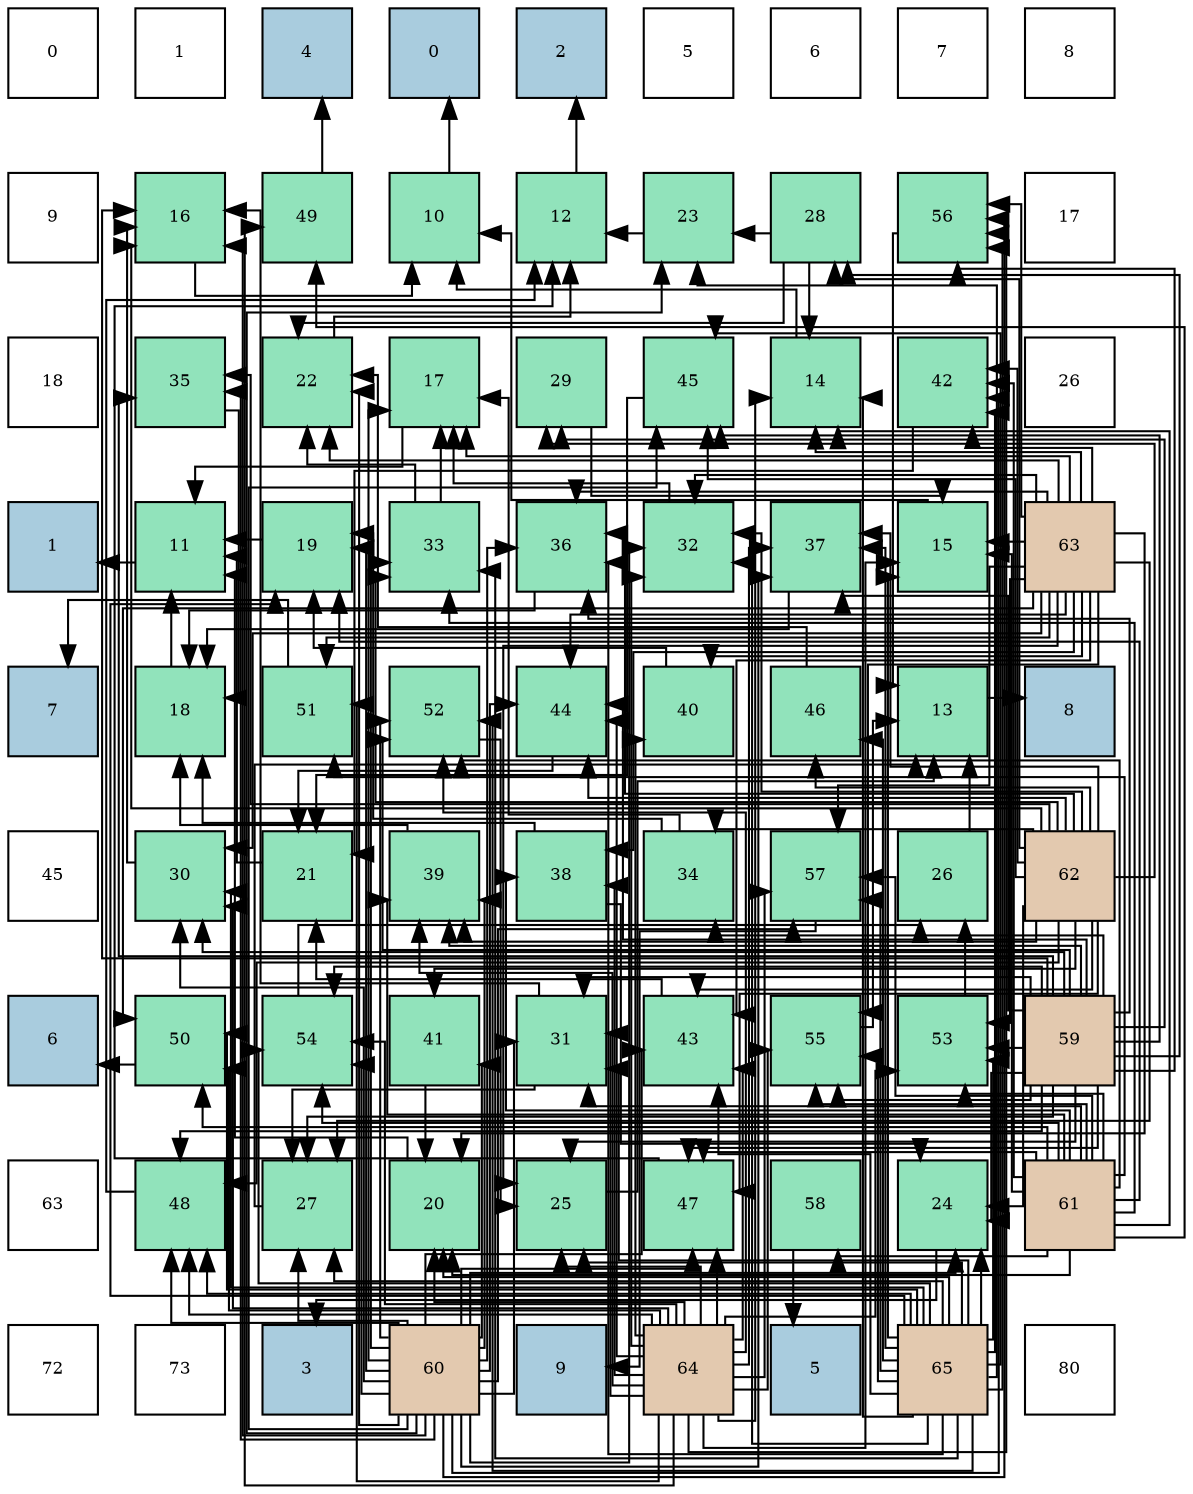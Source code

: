 digraph layout{
 rankdir=TB;
 splines=ortho;
 node [style=filled shape=square fixedsize=true width=0.6];
0[label="0", fontsize=8, fillcolor="#ffffff"];
1[label="1", fontsize=8, fillcolor="#ffffff"];
2[label="4", fontsize=8, fillcolor="#a9ccde"];
3[label="0", fontsize=8, fillcolor="#a9ccde"];
4[label="2", fontsize=8, fillcolor="#a9ccde"];
5[label="5", fontsize=8, fillcolor="#ffffff"];
6[label="6", fontsize=8, fillcolor="#ffffff"];
7[label="7", fontsize=8, fillcolor="#ffffff"];
8[label="8", fontsize=8, fillcolor="#ffffff"];
9[label="9", fontsize=8, fillcolor="#ffffff"];
10[label="16", fontsize=8, fillcolor="#91e3bb"];
11[label="49", fontsize=8, fillcolor="#91e3bb"];
12[label="10", fontsize=8, fillcolor="#91e3bb"];
13[label="12", fontsize=8, fillcolor="#91e3bb"];
14[label="23", fontsize=8, fillcolor="#91e3bb"];
15[label="28", fontsize=8, fillcolor="#91e3bb"];
16[label="56", fontsize=8, fillcolor="#91e3bb"];
17[label="17", fontsize=8, fillcolor="#ffffff"];
18[label="18", fontsize=8, fillcolor="#ffffff"];
19[label="35", fontsize=8, fillcolor="#91e3bb"];
20[label="22", fontsize=8, fillcolor="#91e3bb"];
21[label="17", fontsize=8, fillcolor="#91e3bb"];
22[label="29", fontsize=8, fillcolor="#91e3bb"];
23[label="45", fontsize=8, fillcolor="#91e3bb"];
24[label="14", fontsize=8, fillcolor="#91e3bb"];
25[label="42", fontsize=8, fillcolor="#91e3bb"];
26[label="26", fontsize=8, fillcolor="#ffffff"];
27[label="1", fontsize=8, fillcolor="#a9ccde"];
28[label="11", fontsize=8, fillcolor="#91e3bb"];
29[label="19", fontsize=8, fillcolor="#91e3bb"];
30[label="33", fontsize=8, fillcolor="#91e3bb"];
31[label="36", fontsize=8, fillcolor="#91e3bb"];
32[label="32", fontsize=8, fillcolor="#91e3bb"];
33[label="37", fontsize=8, fillcolor="#91e3bb"];
34[label="15", fontsize=8, fillcolor="#91e3bb"];
35[label="63", fontsize=8, fillcolor="#e3c9af"];
36[label="7", fontsize=8, fillcolor="#a9ccde"];
37[label="18", fontsize=8, fillcolor="#91e3bb"];
38[label="51", fontsize=8, fillcolor="#91e3bb"];
39[label="52", fontsize=8, fillcolor="#91e3bb"];
40[label="44", fontsize=8, fillcolor="#91e3bb"];
41[label="40", fontsize=8, fillcolor="#91e3bb"];
42[label="46", fontsize=8, fillcolor="#91e3bb"];
43[label="13", fontsize=8, fillcolor="#91e3bb"];
44[label="8", fontsize=8, fillcolor="#a9ccde"];
45[label="45", fontsize=8, fillcolor="#ffffff"];
46[label="30", fontsize=8, fillcolor="#91e3bb"];
47[label="21", fontsize=8, fillcolor="#91e3bb"];
48[label="39", fontsize=8, fillcolor="#91e3bb"];
49[label="38", fontsize=8, fillcolor="#91e3bb"];
50[label="34", fontsize=8, fillcolor="#91e3bb"];
51[label="57", fontsize=8, fillcolor="#91e3bb"];
52[label="26", fontsize=8, fillcolor="#91e3bb"];
53[label="62", fontsize=8, fillcolor="#e3c9af"];
54[label="6", fontsize=8, fillcolor="#a9ccde"];
55[label="50", fontsize=8, fillcolor="#91e3bb"];
56[label="54", fontsize=8, fillcolor="#91e3bb"];
57[label="41", fontsize=8, fillcolor="#91e3bb"];
58[label="31", fontsize=8, fillcolor="#91e3bb"];
59[label="43", fontsize=8, fillcolor="#91e3bb"];
60[label="55", fontsize=8, fillcolor="#91e3bb"];
61[label="53", fontsize=8, fillcolor="#91e3bb"];
62[label="59", fontsize=8, fillcolor="#e3c9af"];
63[label="63", fontsize=8, fillcolor="#ffffff"];
64[label="48", fontsize=8, fillcolor="#91e3bb"];
65[label="27", fontsize=8, fillcolor="#91e3bb"];
66[label="20", fontsize=8, fillcolor="#91e3bb"];
67[label="25", fontsize=8, fillcolor="#91e3bb"];
68[label="47", fontsize=8, fillcolor="#91e3bb"];
69[label="58", fontsize=8, fillcolor="#91e3bb"];
70[label="24", fontsize=8, fillcolor="#91e3bb"];
71[label="61", fontsize=8, fillcolor="#e3c9af"];
72[label="72", fontsize=8, fillcolor="#ffffff"];
73[label="73", fontsize=8, fillcolor="#ffffff"];
74[label="3", fontsize=8, fillcolor="#a9ccde"];
75[label="60", fontsize=8, fillcolor="#e3c9af"];
76[label="9", fontsize=8, fillcolor="#a9ccde"];
77[label="64", fontsize=8, fillcolor="#e3c9af"];
78[label="5", fontsize=8, fillcolor="#a9ccde"];
79[label="65", fontsize=8, fillcolor="#e3c9af"];
80[label="80", fontsize=8, fillcolor="#ffffff"];
edge [constraint=false, style=vis];12 -> 3;
28 -> 27;
13 -> 4;
43 -> 44;
24 -> 12;
34 -> 12;
10 -> 12;
21 -> 28;
37 -> 28;
29 -> 28;
66 -> 28;
47 -> 28;
20 -> 13;
14 -> 13;
70 -> 74;
67 -> 43;
52 -> 43;
65 -> 43;
15 -> 24;
15 -> 20;
15 -> 14;
22 -> 34;
46 -> 10;
58 -> 10;
58 -> 65;
32 -> 21;
30 -> 21;
30 -> 20;
50 -> 21;
50 -> 29;
19 -> 37;
31 -> 37;
33 -> 37;
49 -> 37;
49 -> 70;
48 -> 37;
41 -> 29;
57 -> 66;
25 -> 47;
59 -> 47;
40 -> 47;
23 -> 47;
42 -> 20;
68 -> 13;
64 -> 13;
11 -> 2;
55 -> 54;
38 -> 36;
39 -> 67;
61 -> 52;
56 -> 52;
60 -> 43;
16 -> 43;
51 -> 76;
69 -> 78;
62 -> 10;
62 -> 70;
62 -> 67;
62 -> 65;
62 -> 15;
62 -> 22;
62 -> 46;
62 -> 58;
62 -> 50;
62 -> 19;
62 -> 31;
62 -> 33;
62 -> 48;
62 -> 40;
62 -> 23;
62 -> 68;
62 -> 64;
62 -> 39;
62 -> 61;
62 -> 56;
62 -> 60;
62 -> 16;
75 -> 10;
75 -> 21;
75 -> 29;
75 -> 20;
75 -> 14;
75 -> 70;
75 -> 65;
75 -> 46;
75 -> 58;
75 -> 32;
75 -> 30;
75 -> 19;
75 -> 31;
75 -> 33;
75 -> 48;
75 -> 57;
75 -> 25;
75 -> 59;
75 -> 40;
75 -> 23;
75 -> 68;
75 -> 64;
75 -> 39;
75 -> 56;
75 -> 16;
75 -> 51;
71 -> 24;
71 -> 34;
71 -> 29;
71 -> 66;
71 -> 58;
71 -> 30;
71 -> 49;
71 -> 48;
71 -> 25;
71 -> 68;
71 -> 11;
71 -> 55;
71 -> 38;
71 -> 39;
71 -> 61;
71 -> 56;
71 -> 60;
71 -> 51;
71 -> 69;
53 -> 10;
53 -> 70;
53 -> 15;
53 -> 22;
53 -> 32;
53 -> 30;
53 -> 50;
53 -> 19;
53 -> 31;
53 -> 33;
53 -> 48;
53 -> 57;
53 -> 25;
53 -> 59;
53 -> 40;
53 -> 23;
53 -> 42;
53 -> 68;
53 -> 64;
35 -> 24;
35 -> 34;
35 -> 21;
35 -> 66;
35 -> 20;
35 -> 67;
35 -> 65;
35 -> 46;
35 -> 32;
35 -> 31;
35 -> 49;
35 -> 41;
35 -> 25;
35 -> 59;
35 -> 40;
35 -> 55;
35 -> 38;
35 -> 61;
35 -> 60;
35 -> 16;
35 -> 51;
77 -> 24;
77 -> 34;
77 -> 66;
77 -> 67;
77 -> 46;
77 -> 58;
77 -> 32;
77 -> 33;
77 -> 49;
77 -> 48;
77 -> 41;
77 -> 59;
77 -> 40;
77 -> 68;
77 -> 64;
77 -> 11;
77 -> 55;
77 -> 38;
77 -> 39;
77 -> 61;
77 -> 56;
77 -> 60;
77 -> 16;
77 -> 51;
79 -> 24;
79 -> 34;
79 -> 29;
79 -> 66;
79 -> 14;
79 -> 70;
79 -> 67;
79 -> 65;
79 -> 46;
79 -> 58;
79 -> 32;
79 -> 30;
79 -> 31;
79 -> 33;
79 -> 25;
79 -> 59;
79 -> 23;
79 -> 42;
79 -> 64;
79 -> 55;
79 -> 39;
79 -> 61;
79 -> 56;
79 -> 60;
79 -> 16;
79 -> 51;
edge [constraint=true, style=invis];
0 -> 9 -> 18 -> 27 -> 36 -> 45 -> 54 -> 63 -> 72;
1 -> 10 -> 19 -> 28 -> 37 -> 46 -> 55 -> 64 -> 73;
2 -> 11 -> 20 -> 29 -> 38 -> 47 -> 56 -> 65 -> 74;
3 -> 12 -> 21 -> 30 -> 39 -> 48 -> 57 -> 66 -> 75;
4 -> 13 -> 22 -> 31 -> 40 -> 49 -> 58 -> 67 -> 76;
5 -> 14 -> 23 -> 32 -> 41 -> 50 -> 59 -> 68 -> 77;
6 -> 15 -> 24 -> 33 -> 42 -> 51 -> 60 -> 69 -> 78;
7 -> 16 -> 25 -> 34 -> 43 -> 52 -> 61 -> 70 -> 79;
8 -> 17 -> 26 -> 35 -> 44 -> 53 -> 62 -> 71 -> 80;
rank = same {0 -> 1 -> 2 -> 3 -> 4 -> 5 -> 6 -> 7 -> 8};
rank = same {9 -> 10 -> 11 -> 12 -> 13 -> 14 -> 15 -> 16 -> 17};
rank = same {18 -> 19 -> 20 -> 21 -> 22 -> 23 -> 24 -> 25 -> 26};
rank = same {27 -> 28 -> 29 -> 30 -> 31 -> 32 -> 33 -> 34 -> 35};
rank = same {36 -> 37 -> 38 -> 39 -> 40 -> 41 -> 42 -> 43 -> 44};
rank = same {45 -> 46 -> 47 -> 48 -> 49 -> 50 -> 51 -> 52 -> 53};
rank = same {54 -> 55 -> 56 -> 57 -> 58 -> 59 -> 60 -> 61 -> 62};
rank = same {63 -> 64 -> 65 -> 66 -> 67 -> 68 -> 69 -> 70 -> 71};
rank = same {72 -> 73 -> 74 -> 75 -> 76 -> 77 -> 78 -> 79 -> 80};
}
